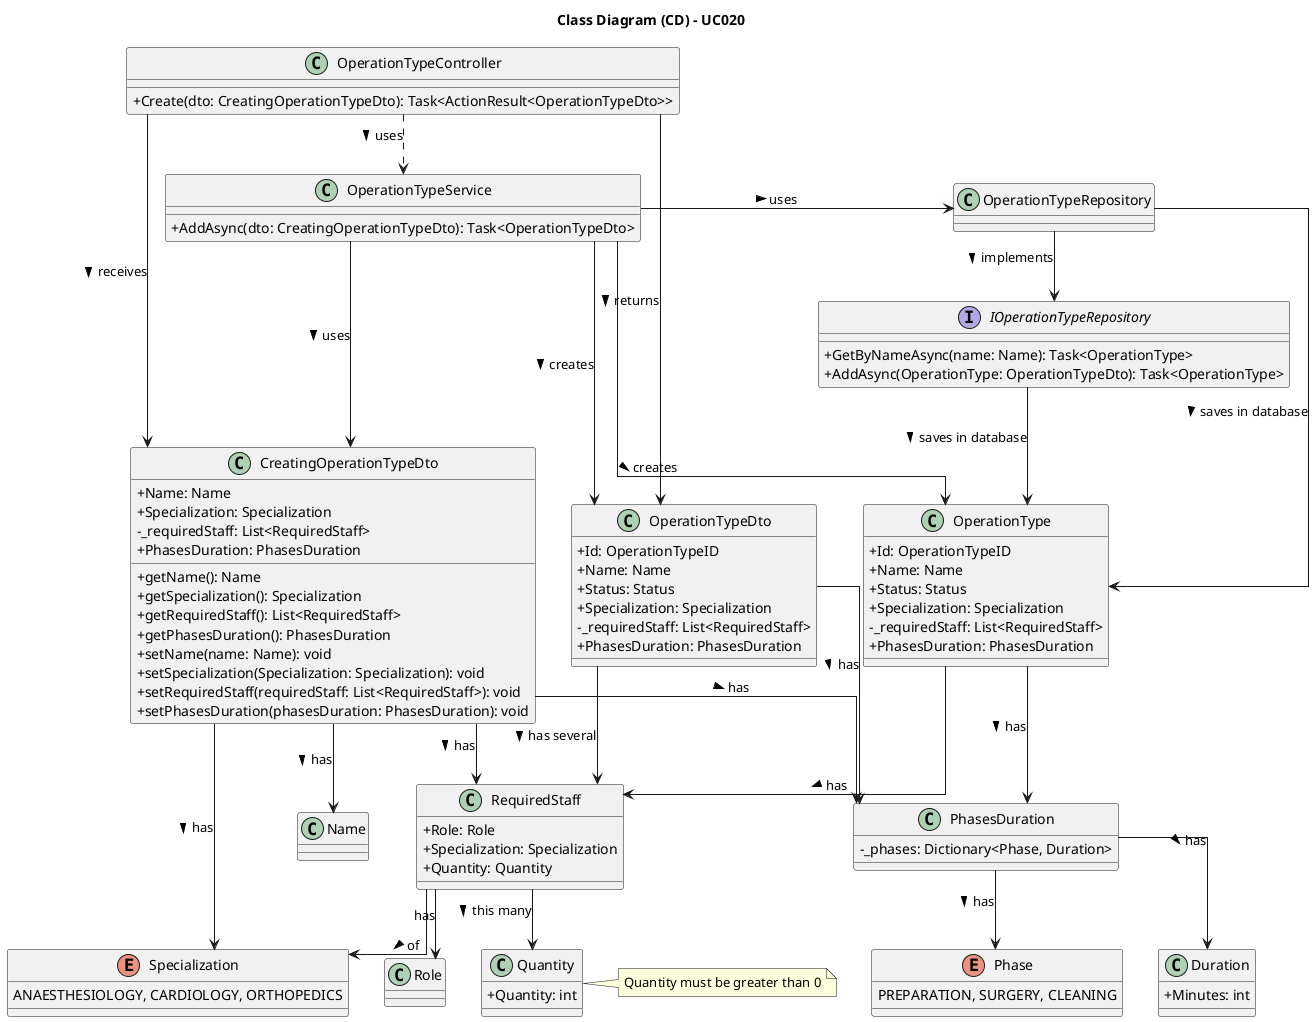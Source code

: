 @startuml uc020-class-diagram

skinparam packageStyle rectangle
skinparam shadowing false
skinparam classAttributeIconSize 0
skinparam linetype ortho

left to right direction
top to bottom direction

title Class Diagram (CD) - UC020

class OperationTypeController {
    +Create(dto: CreatingOperationTypeDto): Task<ActionResult<OperationTypeDto>>
}

class OperationTypeService {
    +AddAsync(dto: CreatingOperationTypeDto): Task<OperationTypeDto>
}

interface IOperationTypeRepository {
    +GetByNameAsync(name: Name): Task<OperationType>
    +AddAsync(OperationType: OperationTypeDto): Task<OperationType>
}

class CreatingOperationTypeDto {
    +Name: Name
    +Specialization: Specialization
    - _requiredStaff: List<RequiredStaff>
    +PhasesDuration: PhasesDuration
    +getName(): Name
    +getSpecialization(): Specialization
    +getRequiredStaff(): List<RequiredStaff>
    +getPhasesDuration(): PhasesDuration
    +setName(name: Name): void
    +setSpecialization(Specialization: Specialization): void
    +setRequiredStaff(requiredStaff: List<RequiredStaff>): void
    +setPhasesDuration(phasesDuration: PhasesDuration): void
}

class OperationType {
    +Id: OperationTypeID
    +Name: Name
    +Status: Status
    +Specialization: Specialization
    - _requiredStaff: List<RequiredStaff>
    +PhasesDuration: PhasesDuration
}

class OperationTypeDto {
    +Id: OperationTypeID
    +Name: Name
    +Status: Status
    +Specialization: Specialization
    - _requiredStaff: List<RequiredStaff>
    +PhasesDuration: PhasesDuration
}

class RequiredStaff {
    +Role: Role
    +Specialization: Specialization
    +Quantity: Quantity
}

class Quantity {
    +Quantity: int
}
note right of Quantity
    Quantity must be greater than 0
end note

enum Specialization {
    ANAESTHESIOLOGY, CARDIOLOGY, ORTHOPEDICS
}

class PhasesDuration {
    - _phases: Dictionary<Phase, Duration>
}

enum Phase {
    PREPARATION, SURGERY, CLEANING
}

class Duration {
    +Minutes: int
}

' class Name {
'     +Name: string
' }

' class OperationTypeID {
'     +Id: Guid
' }

' enum Role {
'     ADMIN, DOCTOR, NURSE, TECHNICIAN, PATIENT
' }
' note right of Role
'     In this Use Case, role can only be a staff role: Doctor, Nurse or Technician
' end note

' enum Status {
'     ACTIVE, INACTIVE
' }

OperationTypeController .> OperationTypeService : > uses
OperationTypeController ----> CreatingOperationTypeDto : > receives
OperationTypeController ----> OperationTypeDto : > returns

OperationTypeService -> OperationTypeRepository : > uses
OperationTypeService ---> CreatingOperationTypeDto : > uses
OperationTypeService ---> OperationType : > creates
OperationTypeService ---> OperationTypeDto : > creates

OperationTypeRepository --> IOperationTypeRepository : > implements
OperationTypeRepository --> OperationType : > saves in database

IOperationTypeRepository --> OperationType : > saves in database

CreatingOperationTypeDto --> Name : > has
CreatingOperationTypeDto --> Specialization : > has
CreatingOperationTypeDto --> RequiredStaff : > has
CreatingOperationTypeDto --> PhasesDuration : > has

' OperationType --> OperationTypeID : > has
' OperationType --> Name : > has
' OperationType --> Status : > has
' OperationType --> Specialization : > has
OperationType --> RequiredStaff : > has
OperationType --> PhasesDuration : > has

' OperationTypeDto --> OperationTypeID : > has
' OperationTypeDto --> Name : > has
' OperationTypeDto --> Status : > has
' OperationTypeDto --> Specialization : > has
OperationTypeDto --> RequiredStaff : > has several
OperationTypeDto --> PhasesDuration : > has

RequiredStaff --> Role: has
RequiredStaff --> Specialization : > of
RequiredStaff --> Quantity : > this many

PhasesDuration --> Phase : > has
PhasesDuration --> Duration : > has

@enduml